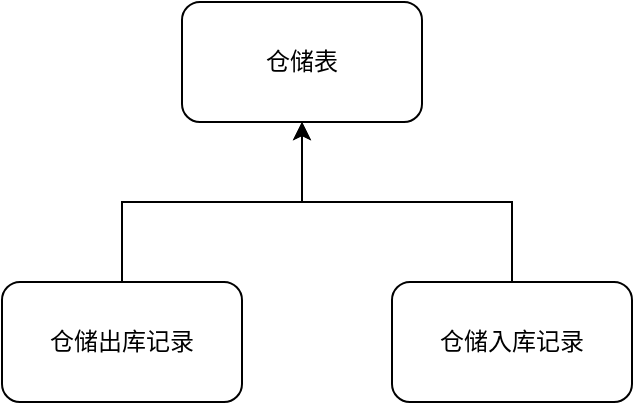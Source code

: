 <mxfile version="24.8.2">
  <diagram id="R2lEEEUBdFMjLlhIrx00" name="Page-1">
    <mxGraphModel dx="1314" dy="865" grid="1" gridSize="10" guides="1" tooltips="1" connect="1" arrows="1" fold="1" page="1" pageScale="1" pageWidth="850" pageHeight="1100" math="0" shadow="0" extFonts="Permanent Marker^https://fonts.googleapis.com/css?family=Permanent+Marker">
      <root>
        <mxCell id="0" />
        <mxCell id="1" parent="0" />
        <mxCell id="Xi6ZE37dB4FefdNTYwoO-2" value="仓储表" style="rounded=1;whiteSpace=wrap;html=1;" vertex="1" parent="1">
          <mxGeometry x="320" y="40" width="120" height="60" as="geometry" />
        </mxCell>
        <mxCell id="Xi6ZE37dB4FefdNTYwoO-5" style="edgeStyle=orthogonalEdgeStyle;rounded=0;orthogonalLoop=1;jettySize=auto;html=1;entryX=0.5;entryY=1;entryDx=0;entryDy=0;" edge="1" parent="1" source="Xi6ZE37dB4FefdNTYwoO-3" target="Xi6ZE37dB4FefdNTYwoO-2">
          <mxGeometry relative="1" as="geometry" />
        </mxCell>
        <mxCell id="Xi6ZE37dB4FefdNTYwoO-3" value="仓储出库记录" style="rounded=1;whiteSpace=wrap;html=1;" vertex="1" parent="1">
          <mxGeometry x="230" y="180" width="120" height="60" as="geometry" />
        </mxCell>
        <mxCell id="Xi6ZE37dB4FefdNTYwoO-6" style="edgeStyle=orthogonalEdgeStyle;rounded=0;orthogonalLoop=1;jettySize=auto;html=1;entryX=0.5;entryY=1;entryDx=0;entryDy=0;" edge="1" parent="1" source="Xi6ZE37dB4FefdNTYwoO-4" target="Xi6ZE37dB4FefdNTYwoO-2">
          <mxGeometry relative="1" as="geometry" />
        </mxCell>
        <mxCell id="Xi6ZE37dB4FefdNTYwoO-4" value="仓储入库记录" style="rounded=1;whiteSpace=wrap;html=1;" vertex="1" parent="1">
          <mxGeometry x="425" y="180" width="120" height="60" as="geometry" />
        </mxCell>
      </root>
    </mxGraphModel>
  </diagram>
</mxfile>
